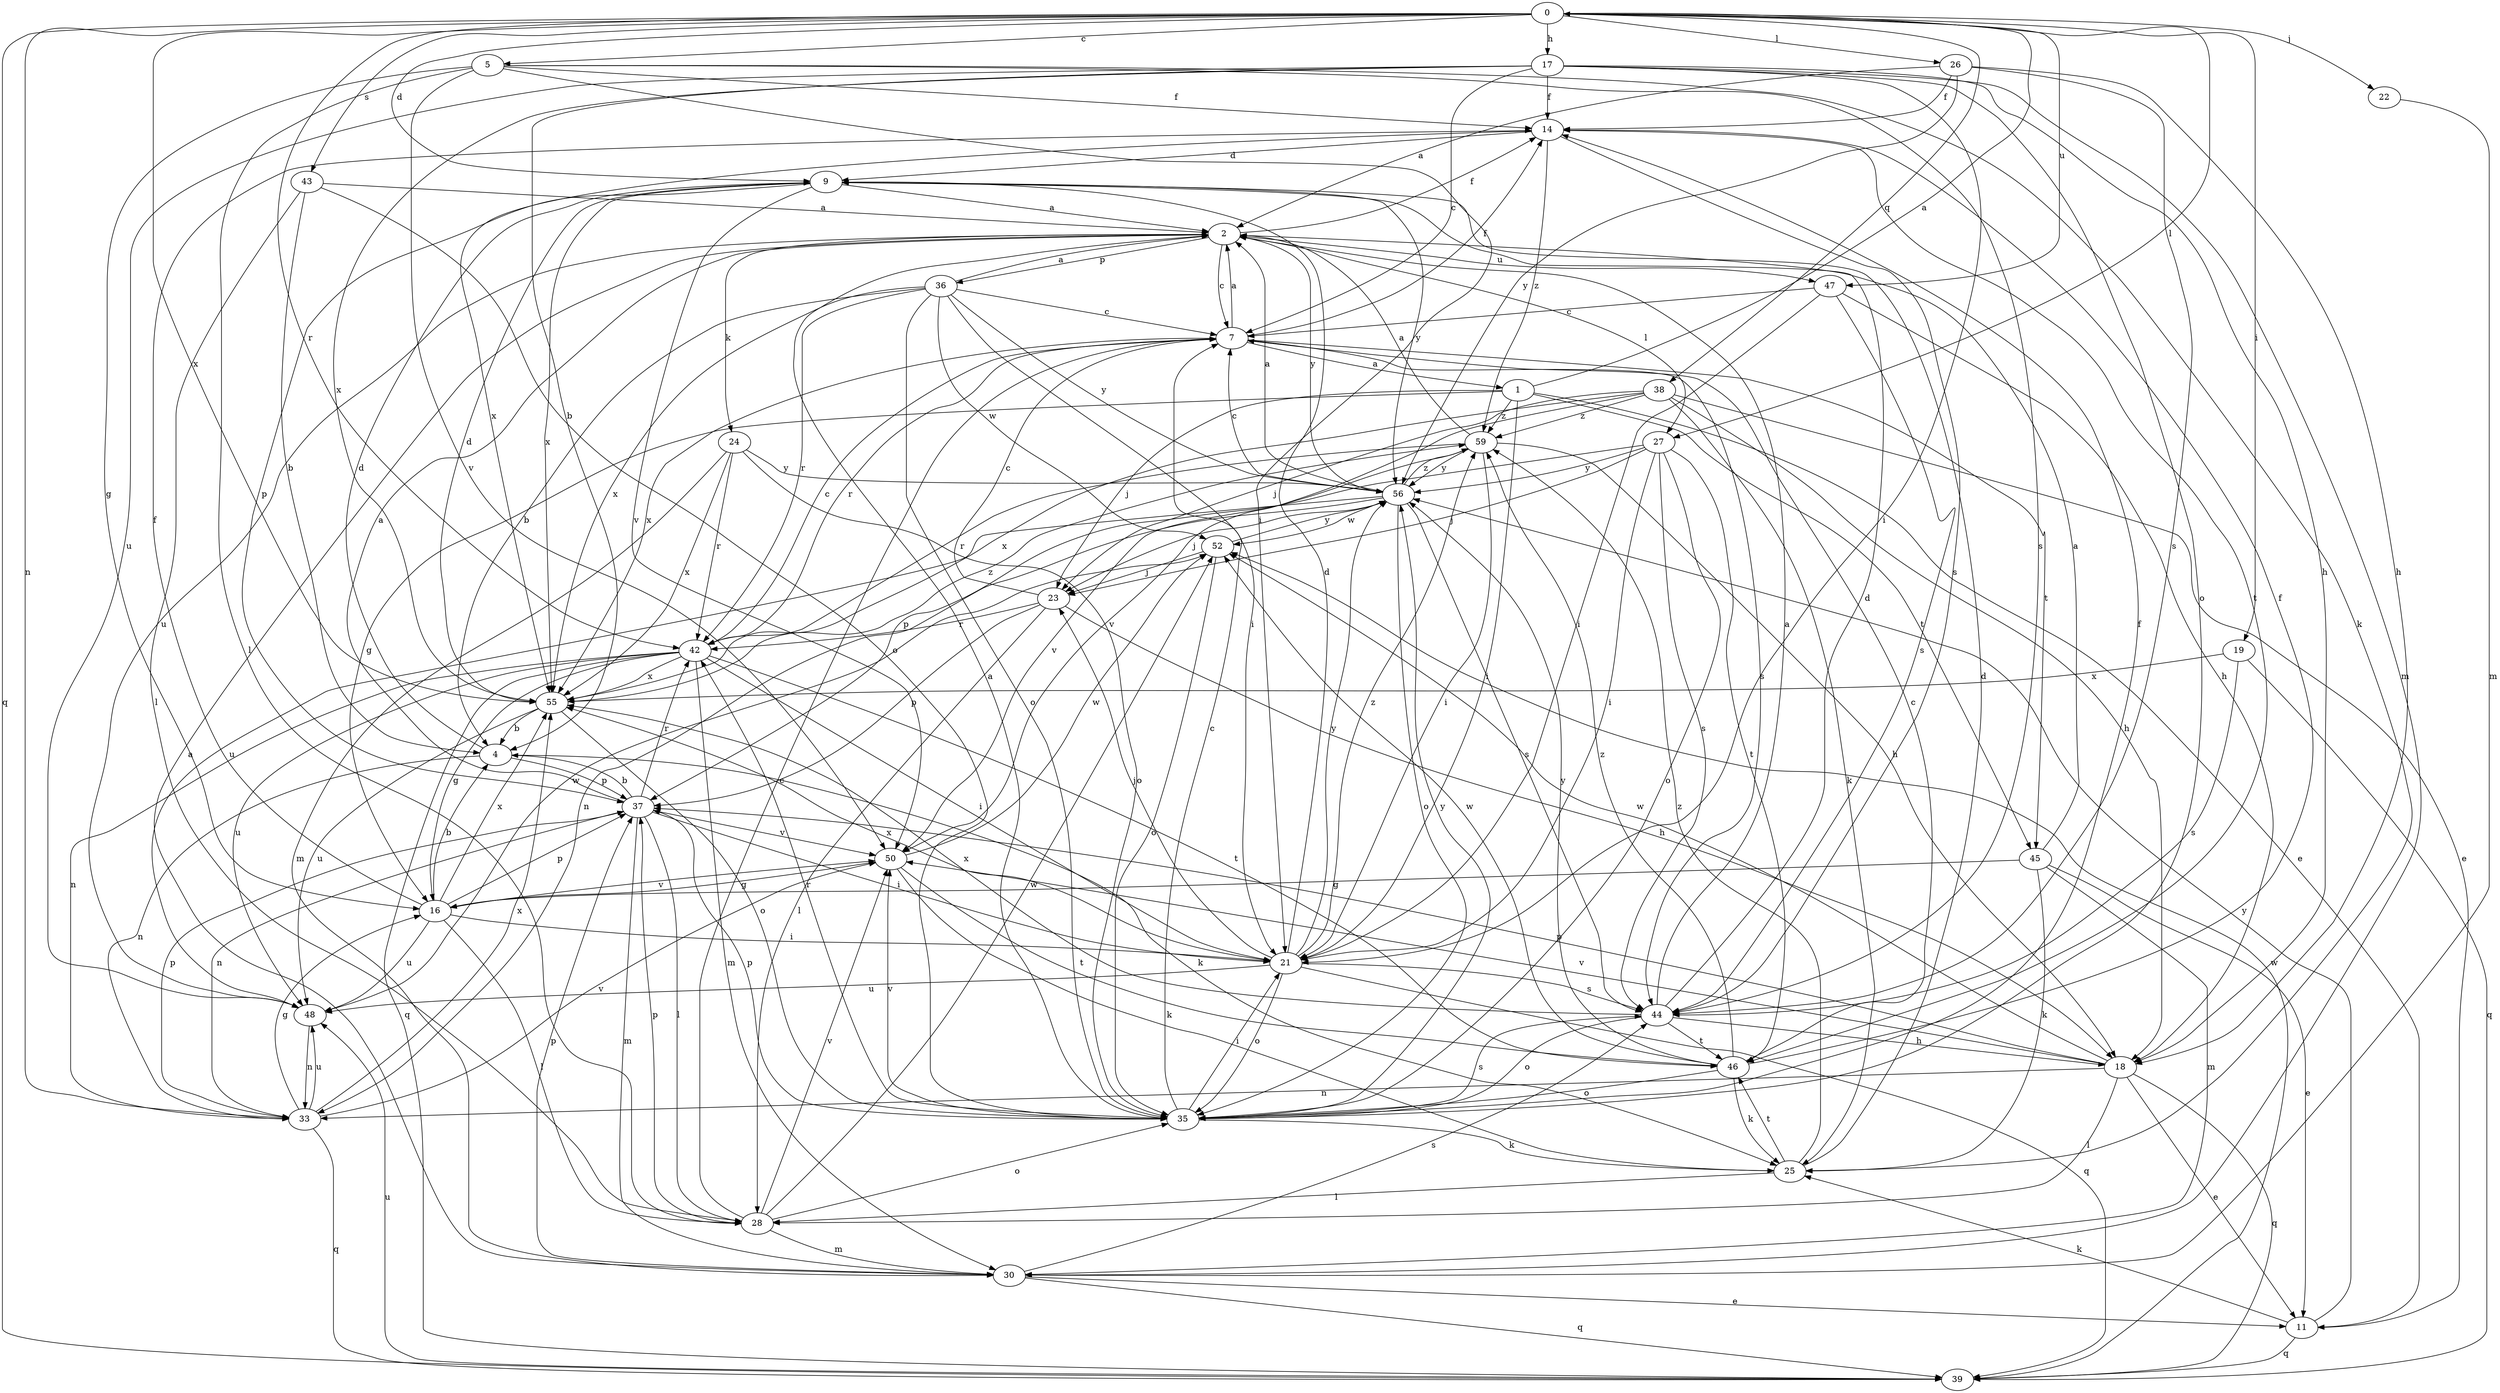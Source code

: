 strict digraph  {
0;
1;
2;
4;
5;
7;
9;
11;
14;
16;
17;
18;
19;
21;
22;
23;
24;
25;
26;
27;
28;
30;
33;
35;
36;
37;
38;
39;
42;
43;
44;
45;
46;
47;
48;
50;
52;
55;
56;
59;
0 -> 5  [label=c];
0 -> 9  [label=d];
0 -> 17  [label=h];
0 -> 19  [label=i];
0 -> 22  [label=j];
0 -> 26  [label=l];
0 -> 27  [label=l];
0 -> 33  [label=n];
0 -> 38  [label=q];
0 -> 39  [label=q];
0 -> 42  [label=r];
0 -> 43  [label=s];
0 -> 47  [label=u];
0 -> 55  [label=x];
1 -> 0  [label=a];
1 -> 11  [label=e];
1 -> 16  [label=g];
1 -> 21  [label=i];
1 -> 23  [label=j];
1 -> 45  [label=t];
1 -> 59  [label=z];
2 -> 7  [label=c];
2 -> 14  [label=f];
2 -> 24  [label=k];
2 -> 27  [label=l];
2 -> 36  [label=p];
2 -> 47  [label=u];
2 -> 48  [label=u];
2 -> 56  [label=y];
4 -> 9  [label=d];
4 -> 25  [label=k];
4 -> 33  [label=n];
4 -> 37  [label=p];
5 -> 14  [label=f];
5 -> 16  [label=g];
5 -> 21  [label=i];
5 -> 25  [label=k];
5 -> 28  [label=l];
5 -> 44  [label=s];
5 -> 50  [label=v];
7 -> 1  [label=a];
7 -> 2  [label=a];
7 -> 14  [label=f];
7 -> 42  [label=r];
7 -> 44  [label=s];
7 -> 45  [label=t];
7 -> 55  [label=x];
9 -> 2  [label=a];
9 -> 37  [label=p];
9 -> 50  [label=v];
9 -> 55  [label=x];
9 -> 56  [label=y];
11 -> 25  [label=k];
11 -> 39  [label=q];
11 -> 56  [label=y];
14 -> 9  [label=d];
14 -> 44  [label=s];
14 -> 46  [label=t];
14 -> 55  [label=x];
14 -> 59  [label=z];
16 -> 4  [label=b];
16 -> 14  [label=f];
16 -> 21  [label=i];
16 -> 28  [label=l];
16 -> 37  [label=p];
16 -> 48  [label=u];
16 -> 50  [label=v];
16 -> 55  [label=x];
17 -> 4  [label=b];
17 -> 7  [label=c];
17 -> 14  [label=f];
17 -> 18  [label=h];
17 -> 21  [label=i];
17 -> 30  [label=m];
17 -> 35  [label=o];
17 -> 48  [label=u];
17 -> 55  [label=x];
18 -> 11  [label=e];
18 -> 28  [label=l];
18 -> 33  [label=n];
18 -> 37  [label=p];
18 -> 39  [label=q];
18 -> 50  [label=v];
18 -> 52  [label=w];
19 -> 39  [label=q];
19 -> 44  [label=s];
19 -> 55  [label=x];
21 -> 9  [label=d];
21 -> 23  [label=j];
21 -> 35  [label=o];
21 -> 39  [label=q];
21 -> 44  [label=s];
21 -> 48  [label=u];
21 -> 55  [label=x];
21 -> 56  [label=y];
21 -> 59  [label=z];
22 -> 30  [label=m];
23 -> 7  [label=c];
23 -> 18  [label=h];
23 -> 28  [label=l];
23 -> 37  [label=p];
23 -> 42  [label=r];
24 -> 30  [label=m];
24 -> 35  [label=o];
24 -> 42  [label=r];
24 -> 55  [label=x];
24 -> 56  [label=y];
25 -> 9  [label=d];
25 -> 28  [label=l];
25 -> 46  [label=t];
25 -> 59  [label=z];
26 -> 2  [label=a];
26 -> 14  [label=f];
26 -> 18  [label=h];
26 -> 44  [label=s];
26 -> 56  [label=y];
27 -> 21  [label=i];
27 -> 23  [label=j];
27 -> 35  [label=o];
27 -> 37  [label=p];
27 -> 44  [label=s];
27 -> 46  [label=t];
27 -> 56  [label=y];
28 -> 7  [label=c];
28 -> 30  [label=m];
28 -> 35  [label=o];
28 -> 37  [label=p];
28 -> 50  [label=v];
28 -> 52  [label=w];
30 -> 2  [label=a];
30 -> 11  [label=e];
30 -> 37  [label=p];
30 -> 39  [label=q];
30 -> 44  [label=s];
33 -> 16  [label=g];
33 -> 37  [label=p];
33 -> 39  [label=q];
33 -> 48  [label=u];
33 -> 50  [label=v];
33 -> 55  [label=x];
35 -> 2  [label=a];
35 -> 7  [label=c];
35 -> 14  [label=f];
35 -> 21  [label=i];
35 -> 25  [label=k];
35 -> 37  [label=p];
35 -> 42  [label=r];
35 -> 44  [label=s];
35 -> 50  [label=v];
35 -> 56  [label=y];
36 -> 2  [label=a];
36 -> 4  [label=b];
36 -> 7  [label=c];
36 -> 21  [label=i];
36 -> 35  [label=o];
36 -> 42  [label=r];
36 -> 52  [label=w];
36 -> 55  [label=x];
36 -> 56  [label=y];
37 -> 2  [label=a];
37 -> 4  [label=b];
37 -> 21  [label=i];
37 -> 28  [label=l];
37 -> 30  [label=m];
37 -> 33  [label=n];
37 -> 42  [label=r];
37 -> 50  [label=v];
38 -> 11  [label=e];
38 -> 18  [label=h];
38 -> 23  [label=j];
38 -> 25  [label=k];
38 -> 50  [label=v];
38 -> 55  [label=x];
38 -> 59  [label=z];
39 -> 48  [label=u];
39 -> 52  [label=w];
42 -> 7  [label=c];
42 -> 16  [label=g];
42 -> 21  [label=i];
42 -> 30  [label=m];
42 -> 33  [label=n];
42 -> 39  [label=q];
42 -> 46  [label=t];
42 -> 48  [label=u];
42 -> 55  [label=x];
43 -> 2  [label=a];
43 -> 4  [label=b];
43 -> 28  [label=l];
43 -> 35  [label=o];
44 -> 2  [label=a];
44 -> 9  [label=d];
44 -> 18  [label=h];
44 -> 35  [label=o];
44 -> 46  [label=t];
44 -> 55  [label=x];
45 -> 2  [label=a];
45 -> 11  [label=e];
45 -> 16  [label=g];
45 -> 25  [label=k];
45 -> 30  [label=m];
46 -> 7  [label=c];
46 -> 14  [label=f];
46 -> 25  [label=k];
46 -> 35  [label=o];
46 -> 52  [label=w];
46 -> 56  [label=y];
46 -> 59  [label=z];
47 -> 7  [label=c];
47 -> 18  [label=h];
47 -> 21  [label=i];
47 -> 44  [label=s];
48 -> 33  [label=n];
48 -> 52  [label=w];
50 -> 16  [label=g];
50 -> 25  [label=k];
50 -> 46  [label=t];
50 -> 52  [label=w];
52 -> 23  [label=j];
52 -> 35  [label=o];
52 -> 56  [label=y];
55 -> 4  [label=b];
55 -> 9  [label=d];
55 -> 35  [label=o];
55 -> 48  [label=u];
55 -> 59  [label=z];
56 -> 2  [label=a];
56 -> 7  [label=c];
56 -> 23  [label=j];
56 -> 33  [label=n];
56 -> 35  [label=o];
56 -> 44  [label=s];
56 -> 48  [label=u];
56 -> 52  [label=w];
56 -> 59  [label=z];
59 -> 2  [label=a];
59 -> 18  [label=h];
59 -> 21  [label=i];
59 -> 42  [label=r];
59 -> 50  [label=v];
59 -> 56  [label=y];
}
